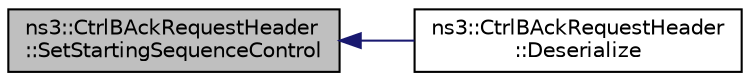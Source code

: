 digraph "ns3::CtrlBAckRequestHeader::SetStartingSequenceControl"
{
  edge [fontname="Helvetica",fontsize="10",labelfontname="Helvetica",labelfontsize="10"];
  node [fontname="Helvetica",fontsize="10",shape=record];
  rankdir="LR";
  Node1 [label="ns3::CtrlBAckRequestHeader\l::SetStartingSequenceControl",height=0.2,width=0.4,color="black", fillcolor="grey75", style="filled", fontcolor="black"];
  Node1 -> Node2 [dir="back",color="midnightblue",fontsize="10",style="solid"];
  Node2 [label="ns3::CtrlBAckRequestHeader\l::Deserialize",height=0.2,width=0.4,color="black", fillcolor="white", style="filled",URL="$d9/dda/classns3_1_1CtrlBAckRequestHeader.html#a3a09d762665b8928b3457e6c0e67ad82"];
}
